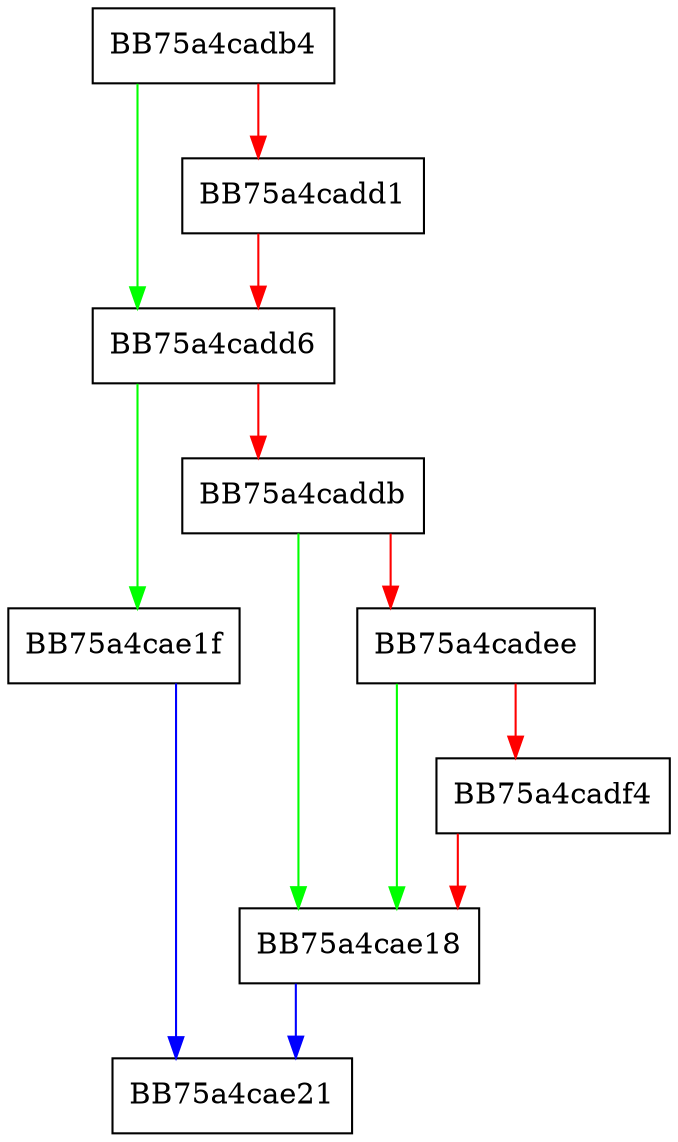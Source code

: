 digraph ValidateBondAttributeType {
  node [shape="box"];
  graph [splines=ortho];
  BB75a4cadb4 -> BB75a4cadd6 [color="green"];
  BB75a4cadb4 -> BB75a4cadd1 [color="red"];
  BB75a4cadd1 -> BB75a4cadd6 [color="red"];
  BB75a4cadd6 -> BB75a4cae1f [color="green"];
  BB75a4cadd6 -> BB75a4caddb [color="red"];
  BB75a4caddb -> BB75a4cae18 [color="green"];
  BB75a4caddb -> BB75a4cadee [color="red"];
  BB75a4cadee -> BB75a4cae18 [color="green"];
  BB75a4cadee -> BB75a4cadf4 [color="red"];
  BB75a4cadf4 -> BB75a4cae18 [color="red"];
  BB75a4cae18 -> BB75a4cae21 [color="blue"];
  BB75a4cae1f -> BB75a4cae21 [color="blue"];
}